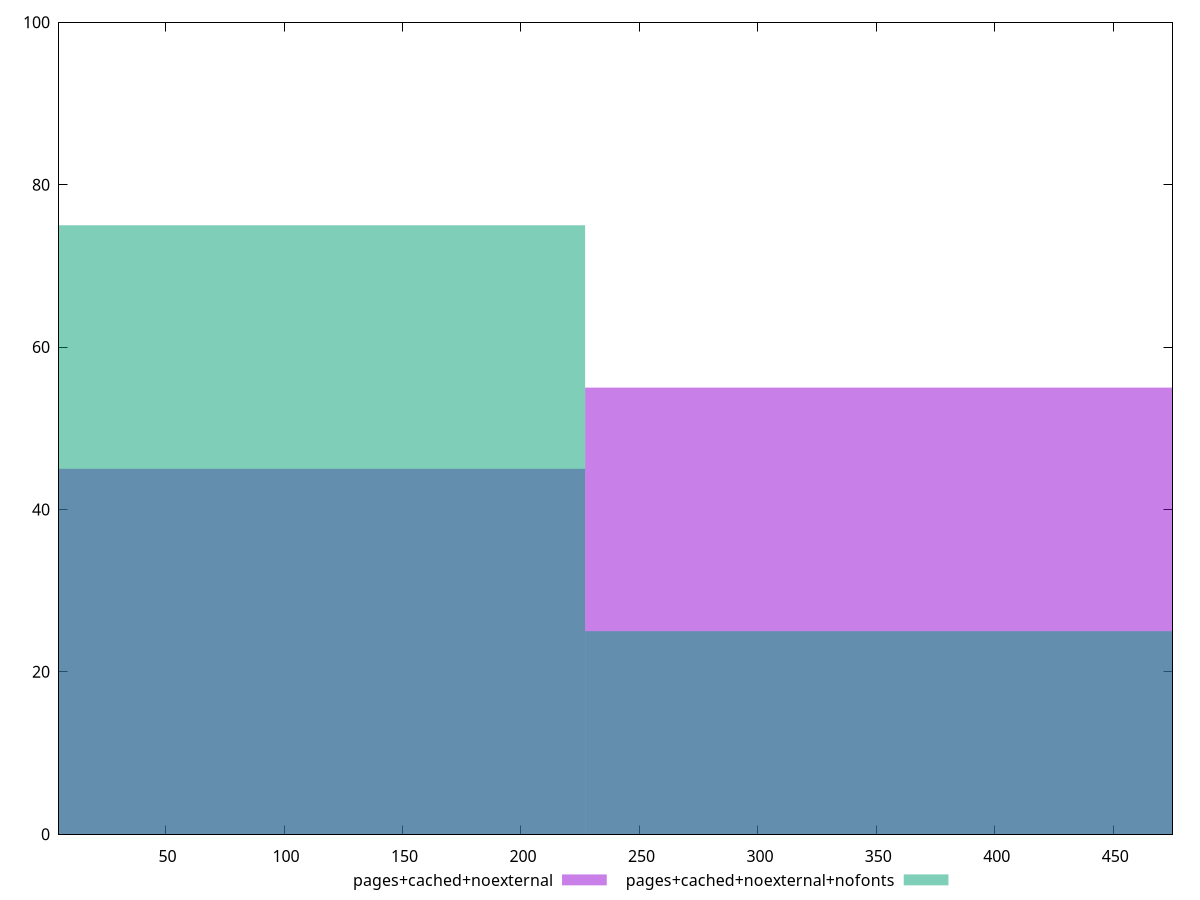 reset

$pagesCachedNoexternal <<EOF
0 45
454.1345325079612 55
EOF

$pagesCachedNoexternalNofonts <<EOF
0 75
454.1345325079612 25
EOF

set key outside below
set boxwidth 454.1345325079612
set xrange [5:475]
set yrange [0:100]
set style fill transparent solid 0.5 noborder
set terminal svg size 640, 500 enhanced background rgb 'white'
set output "report_00007_2020-12-11T15:55:29.892Z/render-blocking-resources/comparison/histogram/5_vs_6.svg"

plot $pagesCachedNoexternal title "pages+cached+noexternal" with boxes, \
     $pagesCachedNoexternalNofonts title "pages+cached+noexternal+nofonts" with boxes

reset
